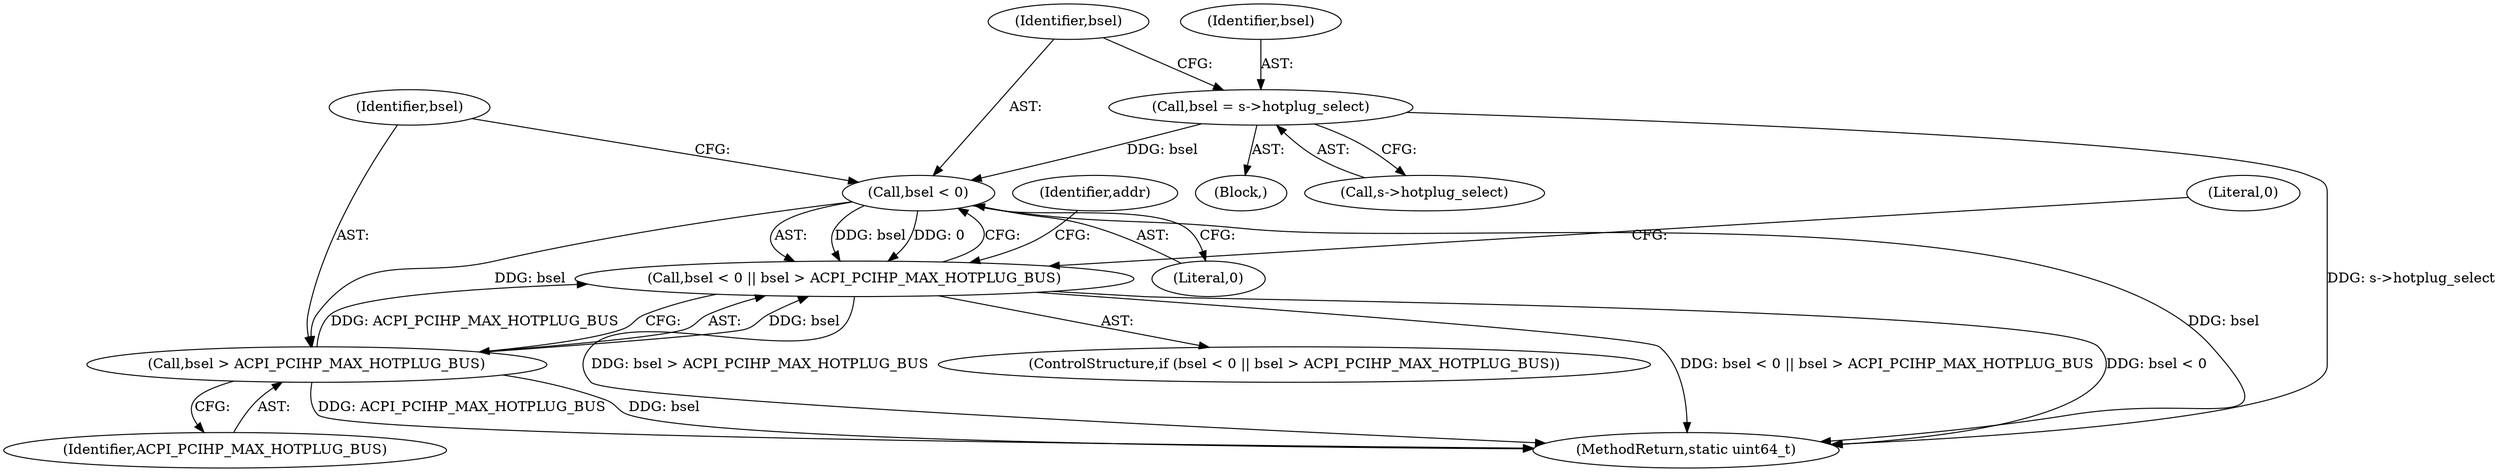 digraph "1_qemu_fa365d7cd11185237471823a5a33d36765454e16@del" {
"1000122" [label="(Call,bsel < 0)"];
"1000115" [label="(Call,bsel = s->hotplug_select)"];
"1000121" [label="(Call,bsel < 0 || bsel > ACPI_PCIHP_MAX_HOTPLUG_BUS)"];
"1000125" [label="(Call,bsel > ACPI_PCIHP_MAX_HOTPLUG_BUS)"];
"1000121" [label="(Call,bsel < 0 || bsel > ACPI_PCIHP_MAX_HOTPLUG_BUS)"];
"1000209" [label="(MethodReturn,static uint64_t)"];
"1000127" [label="(Identifier,ACPI_PCIHP_MAX_HOTPLUG_BUS)"];
"1000105" [label="(Block,)"];
"1000132" [label="(Identifier,addr)"];
"1000123" [label="(Identifier,bsel)"];
"1000126" [label="(Identifier,bsel)"];
"1000115" [label="(Call,bsel = s->hotplug_select)"];
"1000116" [label="(Identifier,bsel)"];
"1000124" [label="(Literal,0)"];
"1000120" [label="(ControlStructure,if (bsel < 0 || bsel > ACPI_PCIHP_MAX_HOTPLUG_BUS))"];
"1000125" [label="(Call,bsel > ACPI_PCIHP_MAX_HOTPLUG_BUS)"];
"1000122" [label="(Call,bsel < 0)"];
"1000130" [label="(Literal,0)"];
"1000117" [label="(Call,s->hotplug_select)"];
"1000122" -> "1000121"  [label="AST: "];
"1000122" -> "1000124"  [label="CFG: "];
"1000123" -> "1000122"  [label="AST: "];
"1000124" -> "1000122"  [label="AST: "];
"1000126" -> "1000122"  [label="CFG: "];
"1000121" -> "1000122"  [label="CFG: "];
"1000122" -> "1000209"  [label="DDG: bsel"];
"1000122" -> "1000121"  [label="DDG: bsel"];
"1000122" -> "1000121"  [label="DDG: 0"];
"1000115" -> "1000122"  [label="DDG: bsel"];
"1000122" -> "1000125"  [label="DDG: bsel"];
"1000115" -> "1000105"  [label="AST: "];
"1000115" -> "1000117"  [label="CFG: "];
"1000116" -> "1000115"  [label="AST: "];
"1000117" -> "1000115"  [label="AST: "];
"1000123" -> "1000115"  [label="CFG: "];
"1000115" -> "1000209"  [label="DDG: s->hotplug_select"];
"1000121" -> "1000120"  [label="AST: "];
"1000121" -> "1000125"  [label="CFG: "];
"1000125" -> "1000121"  [label="AST: "];
"1000130" -> "1000121"  [label="CFG: "];
"1000132" -> "1000121"  [label="CFG: "];
"1000121" -> "1000209"  [label="DDG: bsel > ACPI_PCIHP_MAX_HOTPLUG_BUS"];
"1000121" -> "1000209"  [label="DDG: bsel < 0 || bsel > ACPI_PCIHP_MAX_HOTPLUG_BUS"];
"1000121" -> "1000209"  [label="DDG: bsel < 0"];
"1000125" -> "1000121"  [label="DDG: bsel"];
"1000125" -> "1000121"  [label="DDG: ACPI_PCIHP_MAX_HOTPLUG_BUS"];
"1000125" -> "1000127"  [label="CFG: "];
"1000126" -> "1000125"  [label="AST: "];
"1000127" -> "1000125"  [label="AST: "];
"1000125" -> "1000209"  [label="DDG: ACPI_PCIHP_MAX_HOTPLUG_BUS"];
"1000125" -> "1000209"  [label="DDG: bsel"];
}
